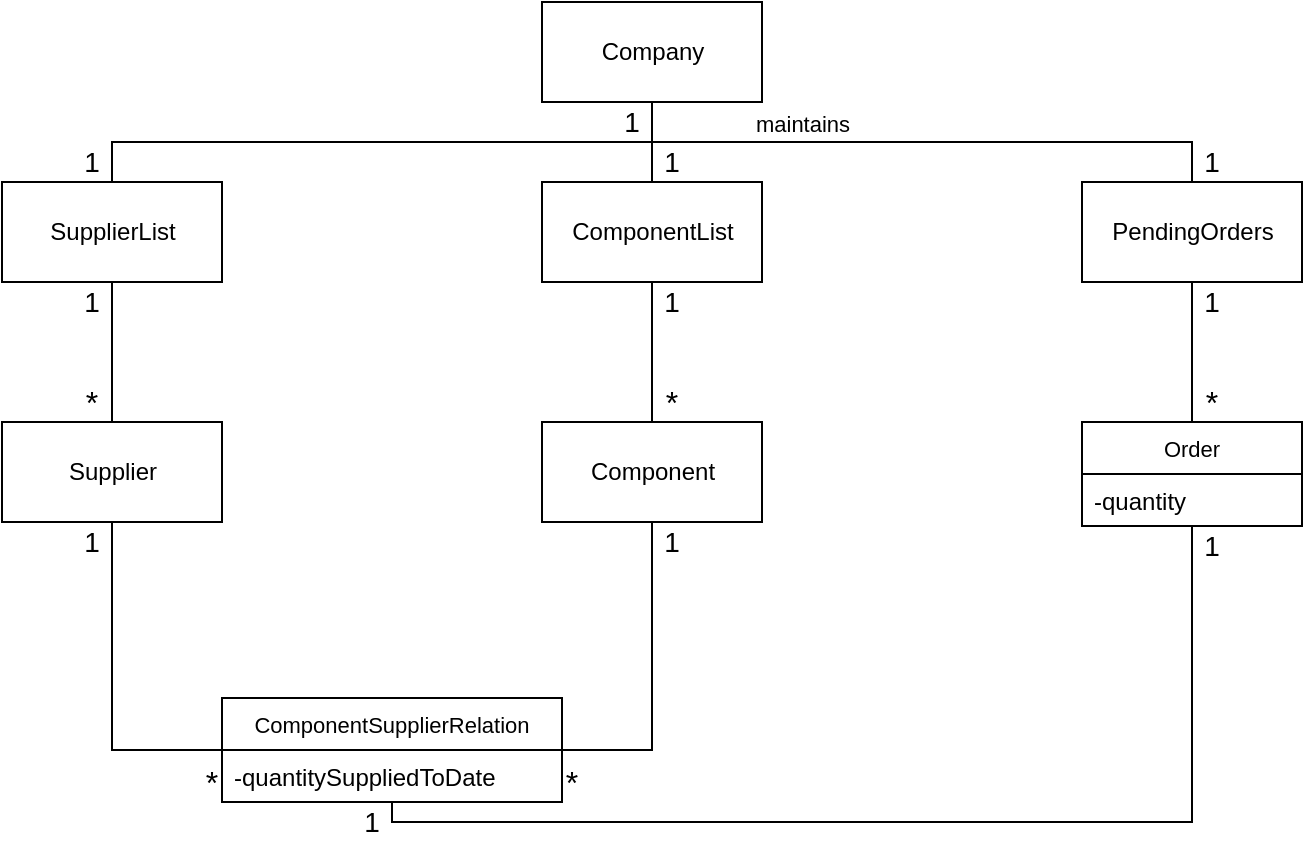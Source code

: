 <mxfile version="13.9.1" type="device"><diagram id="ZQhoPgPWI2OBvmHMBano" name="Page-1"><mxGraphModel dx="1422" dy="813" grid="1" gridSize="10" guides="1" tooltips="1" connect="1" arrows="1" fold="1" page="1" pageScale="1" pageWidth="850" pageHeight="1100" math="0" shadow="0"><root><mxCell id="0"/><mxCell id="1" parent="0"/><mxCell id="CUc7uYMv_vz_gi6uwQZ_-1" value="Company" style="html=1;" vertex="1" parent="1"><mxGeometry x="370" y="110" width="110" height="50" as="geometry"/></mxCell><mxCell id="CUc7uYMv_vz_gi6uwQZ_-2" value="SupplierList" style="html=1;" vertex="1" parent="1"><mxGeometry x="100" y="200" width="110" height="50" as="geometry"/></mxCell><mxCell id="CUc7uYMv_vz_gi6uwQZ_-3" value="ComponentList" style="html=1;" vertex="1" parent="1"><mxGeometry x="370" y="200" width="110" height="50" as="geometry"/></mxCell><mxCell id="CUc7uYMv_vz_gi6uwQZ_-4" value="PendingOrders" style="html=1;" vertex="1" parent="1"><mxGeometry x="640" y="200" width="110" height="50" as="geometry"/></mxCell><mxCell id="CUc7uYMv_vz_gi6uwQZ_-5" value="Supplier" style="html=1;" vertex="1" parent="1"><mxGeometry x="100" y="320" width="110" height="50" as="geometry"/></mxCell><mxCell id="CUc7uYMv_vz_gi6uwQZ_-6" value="Component" style="html=1;" vertex="1" parent="1"><mxGeometry x="370" y="320" width="110" height="50" as="geometry"/></mxCell><mxCell id="CUc7uYMv_vz_gi6uwQZ_-9" value="1" style="text;html=1;strokeColor=none;fillColor=none;align=center;verticalAlign=middle;whiteSpace=wrap;rounded=0;fontSize=14;" vertex="1" parent="1"><mxGeometry x="140" y="250" width="10" height="20" as="geometry"/></mxCell><mxCell id="CUc7uYMv_vz_gi6uwQZ_-11" value="maintains" style="html=1;verticalAlign=bottom;endArrow=none;fontSize=11;edgeStyle=orthogonalEdgeStyle;exitX=0.5;exitY=0;exitDx=0;exitDy=0;entryX=0.5;entryY=1;entryDx=0;entryDy=0;endFill=0;elbow=vertical;shadow=0;rounded=0;" edge="1" parent="1" source="CUc7uYMv_vz_gi6uwQZ_-4" target="CUc7uYMv_vz_gi6uwQZ_-1"><mxGeometry x="0.387" width="80" relative="1" as="geometry"><mxPoint x="115" y="340" as="sourcePoint"/><mxPoint x="445" y="230" as="targetPoint"/><mxPoint as="offset"/></mxGeometry></mxCell><mxCell id="CUc7uYMv_vz_gi6uwQZ_-13" value="" style="endArrow=none;html=1;shadow=0;entryX=0.5;entryY=1;entryDx=0;entryDy=0;" edge="1" parent="1" target="CUc7uYMv_vz_gi6uwQZ_-1"><mxGeometry width="50" height="50" relative="1" as="geometry"><mxPoint x="425" y="200" as="sourcePoint"/><mxPoint x="450" y="390" as="targetPoint"/></mxGeometry></mxCell><mxCell id="CUc7uYMv_vz_gi6uwQZ_-16" value="" style="html=1;verticalAlign=bottom;endArrow=none;fontSize=11;edgeStyle=orthogonalEdgeStyle;exitX=0.5;exitY=1;exitDx=0;exitDy=0;entryX=0.5;entryY=0;entryDx=0;entryDy=0;endFill=0;elbow=vertical;shadow=0;rounded=0;" edge="1" parent="1" source="CUc7uYMv_vz_gi6uwQZ_-1" target="CUc7uYMv_vz_gi6uwQZ_-2"><mxGeometry width="80" relative="1" as="geometry"><mxPoint x="350" y="290" as="sourcePoint"/><mxPoint x="80" y="250" as="targetPoint"/></mxGeometry></mxCell><mxCell id="CUc7uYMv_vz_gi6uwQZ_-17" value="1" style="text;html=1;strokeColor=none;fillColor=none;align=center;verticalAlign=middle;whiteSpace=wrap;rounded=0;fontSize=14;" vertex="1" parent="1"><mxGeometry x="410" y="160" width="10" height="20" as="geometry"/></mxCell><mxCell id="CUc7uYMv_vz_gi6uwQZ_-18" value="1" style="text;html=1;strokeColor=none;fillColor=none;align=center;verticalAlign=middle;whiteSpace=wrap;rounded=0;fontSize=14;" vertex="1" parent="1"><mxGeometry x="430" y="180" width="10" height="20" as="geometry"/></mxCell><mxCell id="CUc7uYMv_vz_gi6uwQZ_-19" value="1" style="text;html=1;strokeColor=none;fillColor=none;align=center;verticalAlign=middle;whiteSpace=wrap;rounded=0;fontSize=14;" vertex="1" parent="1"><mxGeometry x="140" y="180" width="10" height="20" as="geometry"/></mxCell><mxCell id="CUc7uYMv_vz_gi6uwQZ_-20" value="1" style="text;html=1;strokeColor=none;fillColor=none;align=center;verticalAlign=middle;whiteSpace=wrap;rounded=0;fontSize=14;" vertex="1" parent="1"><mxGeometry x="700" y="180" width="10" height="20" as="geometry"/></mxCell><mxCell id="CUc7uYMv_vz_gi6uwQZ_-21" value="" style="endArrow=none;html=1;shadow=0;exitX=0.5;exitY=1;exitDx=0;exitDy=0;entryX=0.5;entryY=0;entryDx=0;entryDy=0;" edge="1" parent="1" source="CUc7uYMv_vz_gi6uwQZ_-2" target="CUc7uYMv_vz_gi6uwQZ_-5"><mxGeometry width="50" height="50" relative="1" as="geometry"><mxPoint x="400" y="440" as="sourcePoint"/><mxPoint x="450" y="390" as="targetPoint"/></mxGeometry></mxCell><mxCell id="CUc7uYMv_vz_gi6uwQZ_-22" value="*" style="text;html=1;strokeColor=none;fillColor=none;align=center;verticalAlign=middle;whiteSpace=wrap;rounded=0;fontSize=16;" vertex="1" parent="1"><mxGeometry x="140" y="300" width="10" height="20" as="geometry"/></mxCell><mxCell id="CUc7uYMv_vz_gi6uwQZ_-23" value="" style="endArrow=none;html=1;shadow=0;exitX=0.5;exitY=1;exitDx=0;exitDy=0;entryX=0.5;entryY=0;entryDx=0;entryDy=0;" edge="1" parent="1" source="CUc7uYMv_vz_gi6uwQZ_-3" target="CUc7uYMv_vz_gi6uwQZ_-6"><mxGeometry width="50" height="50" relative="1" as="geometry"><mxPoint x="400" y="440" as="sourcePoint"/><mxPoint x="450" y="390" as="targetPoint"/></mxGeometry></mxCell><mxCell id="CUc7uYMv_vz_gi6uwQZ_-24" value="*" style="text;html=1;strokeColor=none;fillColor=none;align=center;verticalAlign=middle;whiteSpace=wrap;rounded=0;fontSize=16;" vertex="1" parent="1"><mxGeometry x="430" y="300" width="10" height="20" as="geometry"/></mxCell><mxCell id="CUc7uYMv_vz_gi6uwQZ_-25" value="1" style="text;html=1;strokeColor=none;fillColor=none;align=center;verticalAlign=middle;whiteSpace=wrap;rounded=0;fontSize=14;" vertex="1" parent="1"><mxGeometry x="430" y="250" width="10" height="20" as="geometry"/></mxCell><mxCell id="CUc7uYMv_vz_gi6uwQZ_-26" value="" style="endArrow=none;html=1;shadow=0;exitX=0.5;exitY=0;exitDx=0;exitDy=0;entryX=0.5;entryY=1;entryDx=0;entryDy=0;" edge="1" parent="1" target="CUc7uYMv_vz_gi6uwQZ_-4"><mxGeometry width="50" height="50" relative="1" as="geometry"><mxPoint x="695" y="320" as="sourcePoint"/><mxPoint x="450" y="390" as="targetPoint"/></mxGeometry></mxCell><mxCell id="CUc7uYMv_vz_gi6uwQZ_-27" value="1" style="text;html=1;strokeColor=none;fillColor=none;align=center;verticalAlign=middle;whiteSpace=wrap;rounded=0;fontSize=14;" vertex="1" parent="1"><mxGeometry x="700" y="250" width="10" height="20" as="geometry"/></mxCell><mxCell id="CUc7uYMv_vz_gi6uwQZ_-28" value="*" style="text;html=1;strokeColor=none;fillColor=none;align=center;verticalAlign=middle;whiteSpace=wrap;rounded=0;fontSize=16;" vertex="1" parent="1"><mxGeometry x="700" y="300" width="10" height="20" as="geometry"/></mxCell><mxCell id="CUc7uYMv_vz_gi6uwQZ_-29" value="" style="endArrow=none;html=1;shadow=0;exitX=0.5;exitY=1;exitDx=0;exitDy=0;rounded=0;edgeStyle=orthogonalEdgeStyle;entryX=0;entryY=0.5;entryDx=0;entryDy=0;" edge="1" parent="1" source="CUc7uYMv_vz_gi6uwQZ_-5" target="CUc7uYMv_vz_gi6uwQZ_-35"><mxGeometry width="50" height="50" relative="1" as="geometry"><mxPoint x="400" y="440" as="sourcePoint"/><mxPoint x="70" y="610" as="targetPoint"/></mxGeometry></mxCell><mxCell id="CUc7uYMv_vz_gi6uwQZ_-30" value="" style="endArrow=none;html=1;shadow=0;entryX=0.5;entryY=1;entryDx=0;entryDy=0;edgeStyle=orthogonalEdgeStyle;rounded=0;exitX=1;exitY=0.5;exitDx=0;exitDy=0;" edge="1" parent="1" source="CUc7uYMv_vz_gi6uwQZ_-35" target="CUc7uYMv_vz_gi6uwQZ_-6"><mxGeometry width="50" height="50" relative="1" as="geometry"><mxPoint x="580" y="610" as="sourcePoint"/><mxPoint x="450" y="390" as="targetPoint"/></mxGeometry></mxCell><mxCell id="CUc7uYMv_vz_gi6uwQZ_-31" value="1" style="text;html=1;strokeColor=none;fillColor=none;align=center;verticalAlign=middle;whiteSpace=wrap;rounded=0;fontSize=14;" vertex="1" parent="1"><mxGeometry x="140" y="370" width="10" height="20" as="geometry"/></mxCell><mxCell id="CUc7uYMv_vz_gi6uwQZ_-32" value="*" style="text;html=1;strokeColor=none;fillColor=none;align=center;verticalAlign=middle;whiteSpace=wrap;rounded=0;fontSize=16;" vertex="1" parent="1"><mxGeometry x="200" y="490" width="10" height="20" as="geometry"/></mxCell><mxCell id="CUc7uYMv_vz_gi6uwQZ_-33" value="*" style="text;html=1;strokeColor=none;fillColor=none;align=center;verticalAlign=middle;whiteSpace=wrap;rounded=0;fontSize=16;" vertex="1" parent="1"><mxGeometry x="380" y="490" width="10" height="20" as="geometry"/></mxCell><mxCell id="CUc7uYMv_vz_gi6uwQZ_-34" value="1" style="text;html=1;strokeColor=none;fillColor=none;align=center;verticalAlign=middle;whiteSpace=wrap;rounded=0;fontSize=14;" vertex="1" parent="1"><mxGeometry x="430" y="370" width="10" height="20" as="geometry"/></mxCell><mxCell id="CUc7uYMv_vz_gi6uwQZ_-35" value="ComponentSupplierRelation" style="swimlane;fontStyle=0;childLayout=stackLayout;horizontal=1;startSize=26;fillColor=none;horizontalStack=0;resizeParent=1;resizeParentMax=0;resizeLast=0;collapsible=1;marginBottom=0;fontSize=11;align=center;" vertex="1" parent="1"><mxGeometry x="210" y="458" width="170" height="52" as="geometry"><mxRectangle x="610" y="288" width="160" height="26" as="alternateBounds"/></mxGeometry></mxCell><mxCell id="CUc7uYMv_vz_gi6uwQZ_-36" value="-quantitySuppliedToDate" style="text;strokeColor=none;fillColor=none;align=left;verticalAlign=top;spacingLeft=4;spacingRight=4;overflow=hidden;rotatable=0;points=[[0,0.5],[1,0.5]];portConstraint=eastwest;" vertex="1" parent="CUc7uYMv_vz_gi6uwQZ_-35"><mxGeometry y="26" width="170" height="26" as="geometry"/></mxCell><mxCell id="CUc7uYMv_vz_gi6uwQZ_-37" value="Order" style="swimlane;fontStyle=0;childLayout=stackLayout;horizontal=1;startSize=26;fillColor=none;horizontalStack=0;resizeParent=1;resizeParentMax=0;resizeLast=0;collapsible=1;marginBottom=0;fontSize=11;" vertex="1" parent="1"><mxGeometry x="640" y="320" width="110" height="52" as="geometry"/></mxCell><mxCell id="CUc7uYMv_vz_gi6uwQZ_-38" value="-quantity" style="text;strokeColor=none;fillColor=none;align=left;verticalAlign=top;spacingLeft=4;spacingRight=4;overflow=hidden;rotatable=0;points=[[0,0.5],[1,0.5]];portConstraint=eastwest;" vertex="1" parent="CUc7uYMv_vz_gi6uwQZ_-37"><mxGeometry y="26" width="110" height="26" as="geometry"/></mxCell><mxCell id="CUc7uYMv_vz_gi6uwQZ_-39" value="" style="endArrow=none;html=1;shadow=0;exitX=0.5;exitY=1;exitDx=0;exitDy=0;entryX=0.5;entryY=1;entryDx=0;entryDy=0;rounded=0;edgeStyle=orthogonalEdgeStyle;" edge="1" parent="1" source="CUc7uYMv_vz_gi6uwQZ_-37" target="CUc7uYMv_vz_gi6uwQZ_-35"><mxGeometry width="50" height="50" relative="1" as="geometry"><mxPoint x="400" y="440" as="sourcePoint"/><mxPoint x="450" y="390" as="targetPoint"/></mxGeometry></mxCell><mxCell id="CUc7uYMv_vz_gi6uwQZ_-40" value="1" style="text;html=1;strokeColor=none;fillColor=none;align=center;verticalAlign=middle;whiteSpace=wrap;rounded=0;fontSize=14;" vertex="1" parent="1"><mxGeometry x="280" y="510" width="10" height="20" as="geometry"/></mxCell><mxCell id="CUc7uYMv_vz_gi6uwQZ_-41" value="1" style="text;html=1;strokeColor=none;fillColor=none;align=center;verticalAlign=middle;whiteSpace=wrap;rounded=0;fontSize=14;" vertex="1" parent="1"><mxGeometry x="700" y="372" width="10" height="20" as="geometry"/></mxCell></root></mxGraphModel></diagram></mxfile>